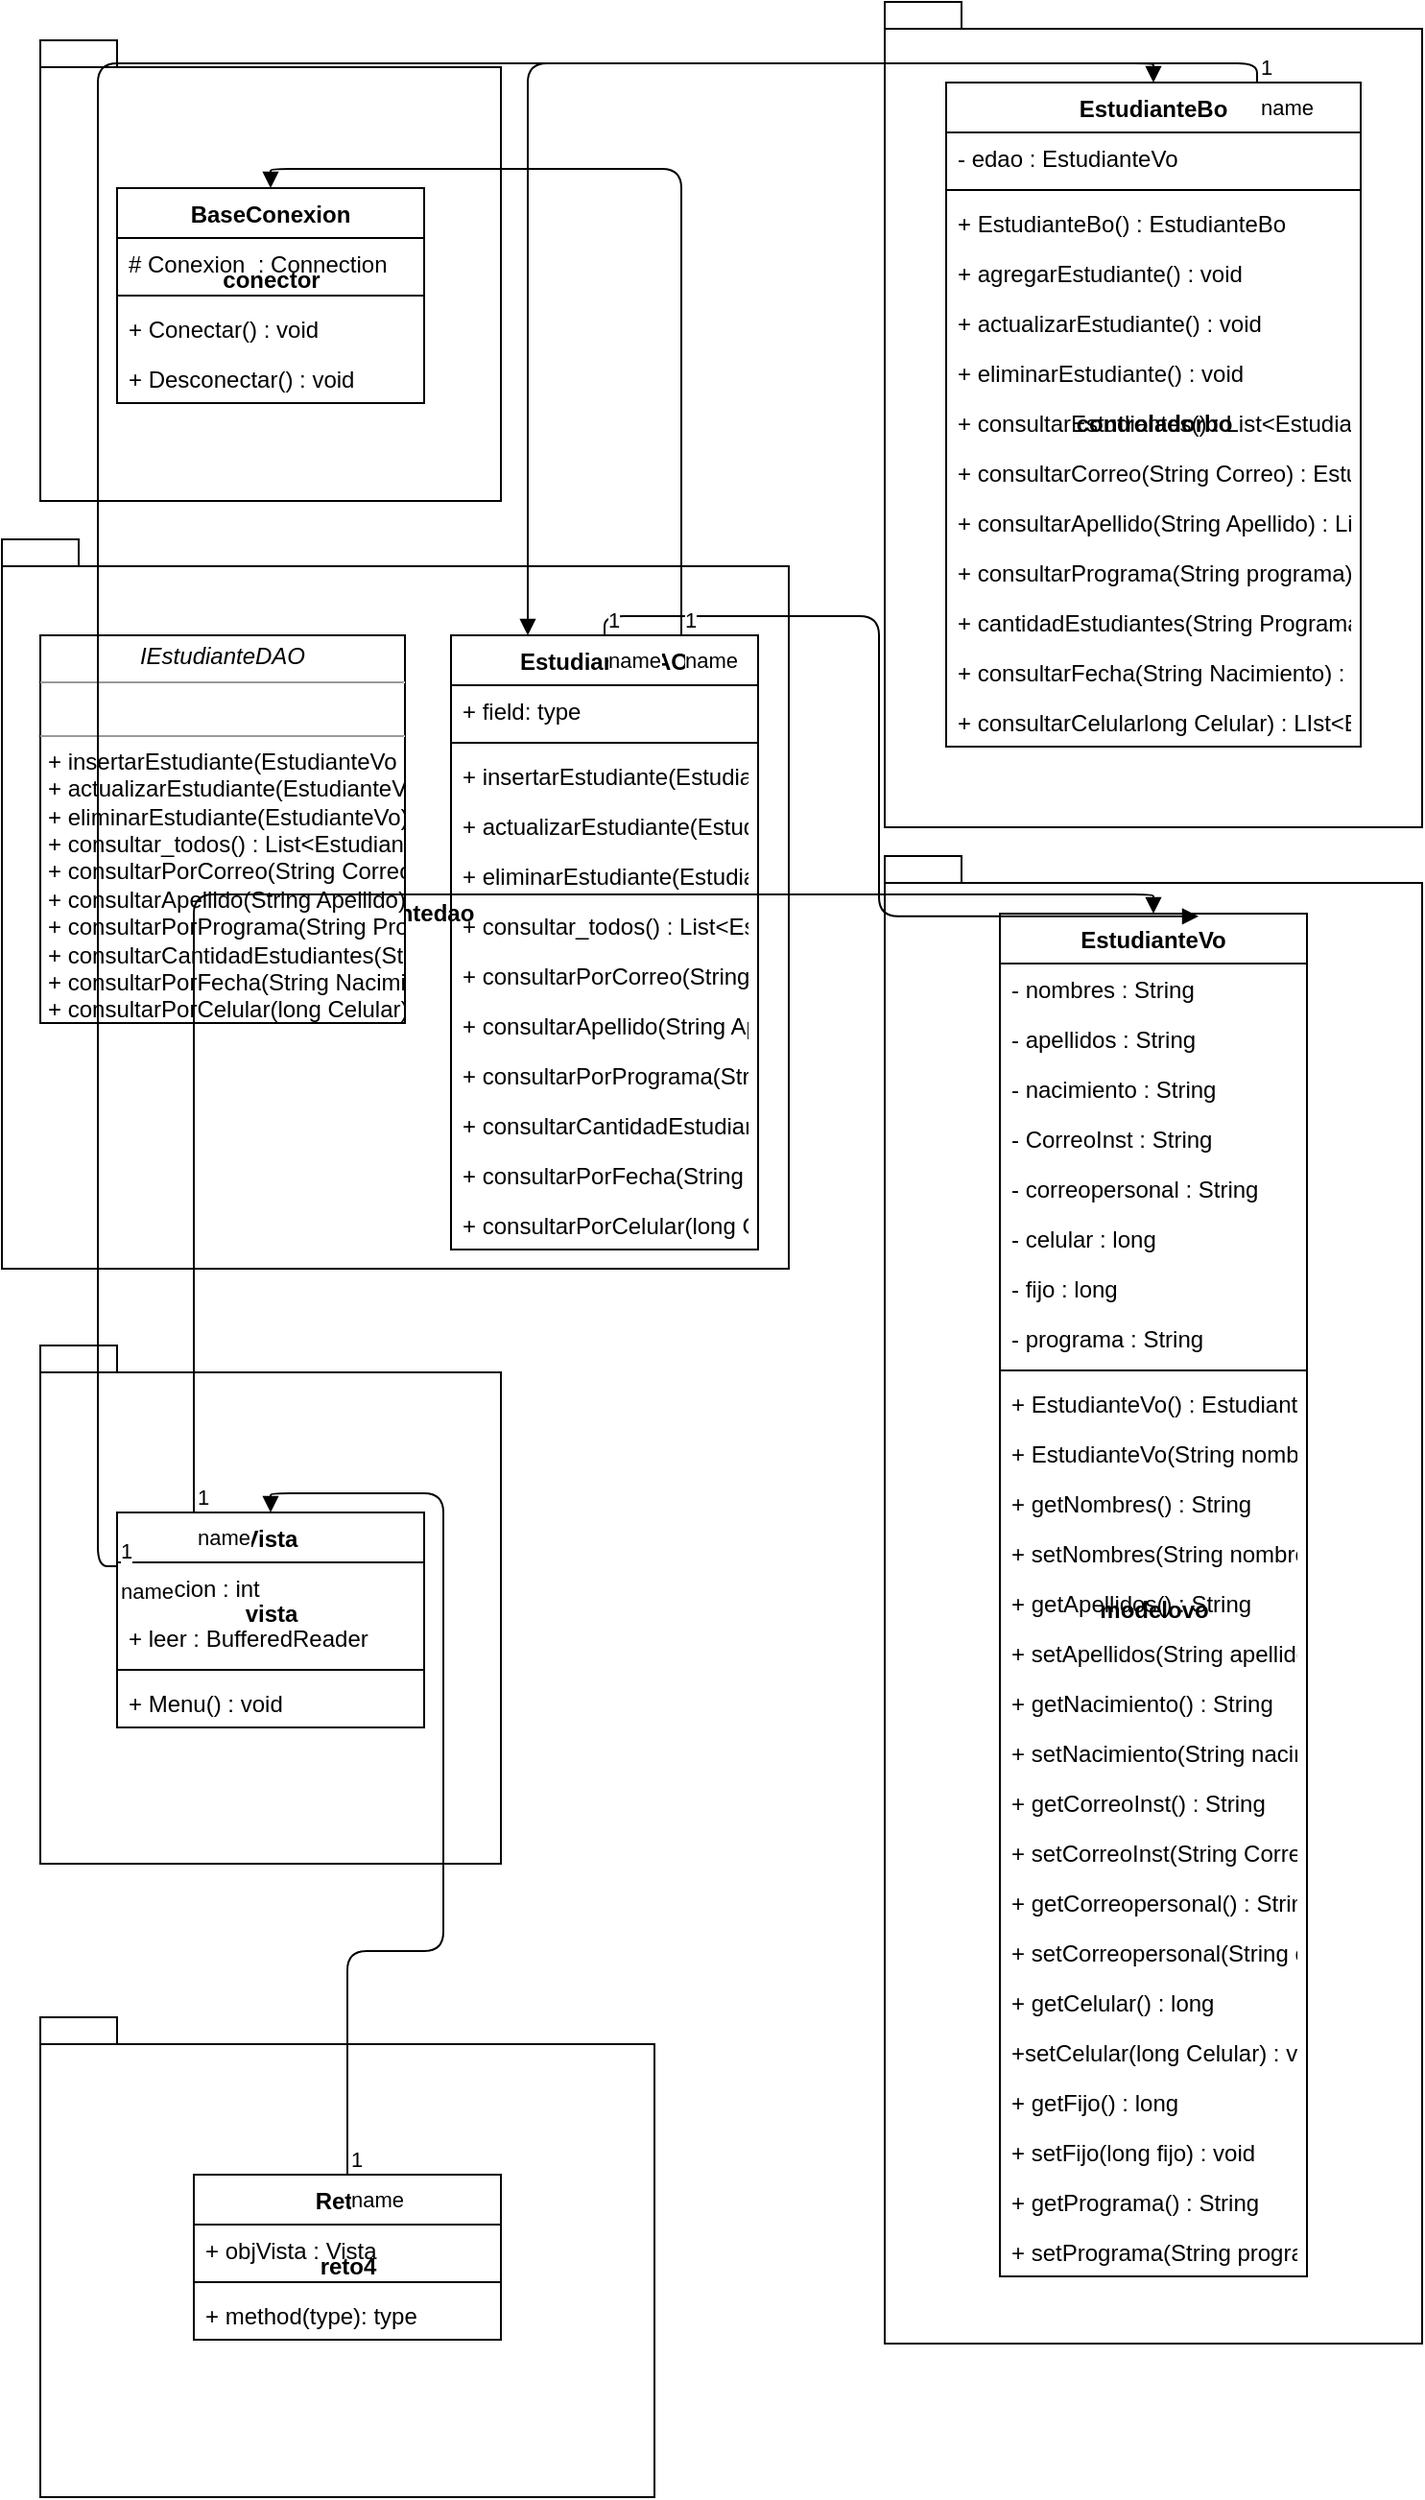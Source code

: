 <mxfile version="14.9.6" type="device"><diagram id="MXKsV69Gd10VDR83qoIP" name="Page-1"><mxGraphModel dx="1210" dy="612" grid="1" gridSize="10" guides="1" tooltips="1" connect="1" arrows="1" fold="1" page="1" pageScale="1" pageWidth="827" pageHeight="1169" math="0" shadow="0"><root><mxCell id="0"/><mxCell id="1" parent="0"/><mxCell id="3hE1u-LIbBLg8uFiTrGh-1" value="conector" style="shape=folder;fontStyle=1;spacingTop=10;tabWidth=40;tabHeight=14;tabPosition=left;html=1;" vertex="1" parent="1"><mxGeometry x="40" y="40" width="240" height="240" as="geometry"/></mxCell><mxCell id="3hE1u-LIbBLg8uFiTrGh-2" value="controladorbo" style="shape=folder;fontStyle=1;spacingTop=10;tabWidth=40;tabHeight=14;tabPosition=left;html=1;" vertex="1" parent="1"><mxGeometry x="480" y="20" width="280" height="430" as="geometry"/></mxCell><mxCell id="3hE1u-LIbBLg8uFiTrGh-3" value="estudiantedao" style="shape=folder;fontStyle=1;spacingTop=10;tabWidth=40;tabHeight=14;tabPosition=left;html=1;" vertex="1" parent="1"><mxGeometry x="20" y="300" width="410" height="380" as="geometry"/></mxCell><mxCell id="3hE1u-LIbBLg8uFiTrGh-4" value="modelovo" style="shape=folder;fontStyle=1;spacingTop=10;tabWidth=40;tabHeight=14;tabPosition=left;html=1;" vertex="1" parent="1"><mxGeometry x="480" y="465" width="280" height="775" as="geometry"/></mxCell><mxCell id="3hE1u-LIbBLg8uFiTrGh-5" value="reto4" style="shape=folder;fontStyle=1;spacingTop=10;tabWidth=40;tabHeight=14;tabPosition=left;html=1;" vertex="1" parent="1"><mxGeometry x="40" y="1070" width="320" height="250" as="geometry"/></mxCell><mxCell id="3hE1u-LIbBLg8uFiTrGh-6" value="vista" style="shape=folder;fontStyle=1;spacingTop=10;tabWidth=40;tabHeight=14;tabPosition=left;html=1;" vertex="1" parent="1"><mxGeometry x="40" y="720" width="240" height="270" as="geometry"/></mxCell><mxCell id="3hE1u-LIbBLg8uFiTrGh-7" value="BaseConexion" style="swimlane;fontStyle=1;align=center;verticalAlign=top;childLayout=stackLayout;horizontal=1;startSize=26;horizontalStack=0;resizeParent=1;resizeParentMax=0;resizeLast=0;collapsible=1;marginBottom=0;" vertex="1" parent="1"><mxGeometry x="80" y="117" width="160" height="112" as="geometry"/></mxCell><mxCell id="3hE1u-LIbBLg8uFiTrGh-8" value="# Conexion  : Connection" style="text;strokeColor=none;fillColor=none;align=left;verticalAlign=top;spacingLeft=4;spacingRight=4;overflow=hidden;rotatable=0;points=[[0,0.5],[1,0.5]];portConstraint=eastwest;" vertex="1" parent="3hE1u-LIbBLg8uFiTrGh-7"><mxGeometry y="26" width="160" height="26" as="geometry"/></mxCell><mxCell id="3hE1u-LIbBLg8uFiTrGh-9" value="" style="line;strokeWidth=1;fillColor=none;align=left;verticalAlign=middle;spacingTop=-1;spacingLeft=3;spacingRight=3;rotatable=0;labelPosition=right;points=[];portConstraint=eastwest;" vertex="1" parent="3hE1u-LIbBLg8uFiTrGh-7"><mxGeometry y="52" width="160" height="8" as="geometry"/></mxCell><mxCell id="3hE1u-LIbBLg8uFiTrGh-10" value="+ Conectar() : void" style="text;strokeColor=none;fillColor=none;align=left;verticalAlign=top;spacingLeft=4;spacingRight=4;overflow=hidden;rotatable=0;points=[[0,0.5],[1,0.5]];portConstraint=eastwest;" vertex="1" parent="3hE1u-LIbBLg8uFiTrGh-7"><mxGeometry y="60" width="160" height="26" as="geometry"/></mxCell><mxCell id="3hE1u-LIbBLg8uFiTrGh-11" value="+ Desconectar() : void" style="text;strokeColor=none;fillColor=none;align=left;verticalAlign=top;spacingLeft=4;spacingRight=4;overflow=hidden;rotatable=0;points=[[0,0.5],[1,0.5]];portConstraint=eastwest;" vertex="1" parent="3hE1u-LIbBLg8uFiTrGh-7"><mxGeometry y="86" width="160" height="26" as="geometry"/></mxCell><mxCell id="3hE1u-LIbBLg8uFiTrGh-12" value="EstudianteBo" style="swimlane;fontStyle=1;align=center;verticalAlign=top;childLayout=stackLayout;horizontal=1;startSize=26;horizontalStack=0;resizeParent=1;resizeParentMax=0;resizeLast=0;collapsible=1;marginBottom=0;" vertex="1" parent="1"><mxGeometry x="512" y="62" width="216" height="346" as="geometry"/></mxCell><mxCell id="3hE1u-LIbBLg8uFiTrGh-13" value="- edao : EstudianteVo" style="text;strokeColor=none;fillColor=none;align=left;verticalAlign=top;spacingLeft=4;spacingRight=4;overflow=hidden;rotatable=0;points=[[0,0.5],[1,0.5]];portConstraint=eastwest;" vertex="1" parent="3hE1u-LIbBLg8uFiTrGh-12"><mxGeometry y="26" width="216" height="26" as="geometry"/></mxCell><mxCell id="3hE1u-LIbBLg8uFiTrGh-14" value="" style="line;strokeWidth=1;fillColor=none;align=left;verticalAlign=middle;spacingTop=-1;spacingLeft=3;spacingRight=3;rotatable=0;labelPosition=right;points=[];portConstraint=eastwest;" vertex="1" parent="3hE1u-LIbBLg8uFiTrGh-12"><mxGeometry y="52" width="216" height="8" as="geometry"/></mxCell><mxCell id="3hE1u-LIbBLg8uFiTrGh-15" value="+ EstudianteBo() : EstudianteBo" style="text;strokeColor=none;fillColor=none;align=left;verticalAlign=top;spacingLeft=4;spacingRight=4;overflow=hidden;rotatable=0;points=[[0,0.5],[1,0.5]];portConstraint=eastwest;" vertex="1" parent="3hE1u-LIbBLg8uFiTrGh-12"><mxGeometry y="60" width="216" height="26" as="geometry"/></mxCell><mxCell id="3hE1u-LIbBLg8uFiTrGh-16" value="+ agregarEstudiante() : void" style="text;strokeColor=none;fillColor=none;align=left;verticalAlign=top;spacingLeft=4;spacingRight=4;overflow=hidden;rotatable=0;points=[[0,0.5],[1,0.5]];portConstraint=eastwest;" vertex="1" parent="3hE1u-LIbBLg8uFiTrGh-12"><mxGeometry y="86" width="216" height="26" as="geometry"/></mxCell><mxCell id="3hE1u-LIbBLg8uFiTrGh-17" value="+ actualizarEstudiante() : void" style="text;strokeColor=none;fillColor=none;align=left;verticalAlign=top;spacingLeft=4;spacingRight=4;overflow=hidden;rotatable=0;points=[[0,0.5],[1,0.5]];portConstraint=eastwest;" vertex="1" parent="3hE1u-LIbBLg8uFiTrGh-12"><mxGeometry y="112" width="216" height="26" as="geometry"/></mxCell><mxCell id="3hE1u-LIbBLg8uFiTrGh-18" value="+ eliminarEstudiante() : void" style="text;strokeColor=none;fillColor=none;align=left;verticalAlign=top;spacingLeft=4;spacingRight=4;overflow=hidden;rotatable=0;points=[[0,0.5],[1,0.5]];portConstraint=eastwest;" vertex="1" parent="3hE1u-LIbBLg8uFiTrGh-12"><mxGeometry y="138" width="216" height="26" as="geometry"/></mxCell><mxCell id="3hE1u-LIbBLg8uFiTrGh-19" value="+ consultarEstudiantes() : List&lt;EstudianteVo&gt;" style="text;strokeColor=none;fillColor=none;align=left;verticalAlign=top;spacingLeft=4;spacingRight=4;overflow=hidden;rotatable=0;points=[[0,0.5],[1,0.5]];portConstraint=eastwest;" vertex="1" parent="3hE1u-LIbBLg8uFiTrGh-12"><mxGeometry y="164" width="216" height="26" as="geometry"/></mxCell><mxCell id="3hE1u-LIbBLg8uFiTrGh-20" value="+ consultarCorreo(String Correo) : EstudianteVo" style="text;strokeColor=none;fillColor=none;align=left;verticalAlign=top;spacingLeft=4;spacingRight=4;overflow=hidden;rotatable=0;points=[[0,0.5],[1,0.5]];portConstraint=eastwest;" vertex="1" parent="3hE1u-LIbBLg8uFiTrGh-12"><mxGeometry y="190" width="216" height="26" as="geometry"/></mxCell><mxCell id="3hE1u-LIbBLg8uFiTrGh-21" value="+ consultarApellido(String Apellido) : List&lt;EstudianteVo&gt;" style="text;strokeColor=none;fillColor=none;align=left;verticalAlign=top;spacingLeft=4;spacingRight=4;overflow=hidden;rotatable=0;points=[[0,0.5],[1,0.5]];portConstraint=eastwest;" vertex="1" parent="3hE1u-LIbBLg8uFiTrGh-12"><mxGeometry y="216" width="216" height="26" as="geometry"/></mxCell><mxCell id="3hE1u-LIbBLg8uFiTrGh-22" value="+ consultarPrograma(String programa) : List&lt;EstudianteVo&gt;" style="text;strokeColor=none;fillColor=none;align=left;verticalAlign=top;spacingLeft=4;spacingRight=4;overflow=hidden;rotatable=0;points=[[0,0.5],[1,0.5]];portConstraint=eastwest;" vertex="1" parent="3hE1u-LIbBLg8uFiTrGh-12"><mxGeometry y="242" width="216" height="26" as="geometry"/></mxCell><mxCell id="3hE1u-LIbBLg8uFiTrGh-23" value="+ cantidadEstudiantes(String Programa) : int" style="text;strokeColor=none;fillColor=none;align=left;verticalAlign=top;spacingLeft=4;spacingRight=4;overflow=hidden;rotatable=0;points=[[0,0.5],[1,0.5]];portConstraint=eastwest;" vertex="1" parent="3hE1u-LIbBLg8uFiTrGh-12"><mxGeometry y="268" width="216" height="26" as="geometry"/></mxCell><mxCell id="3hE1u-LIbBLg8uFiTrGh-24" value="+ consultarFecha(String Nacimiento) : List&lt;EstudianteVo&gt;" style="text;strokeColor=none;fillColor=none;align=left;verticalAlign=top;spacingLeft=4;spacingRight=4;overflow=hidden;rotatable=0;points=[[0,0.5],[1,0.5]];portConstraint=eastwest;" vertex="1" parent="3hE1u-LIbBLg8uFiTrGh-12"><mxGeometry y="294" width="216" height="26" as="geometry"/></mxCell><mxCell id="3hE1u-LIbBLg8uFiTrGh-25" value="+ consultarCelularlong Celular) : LIst&lt;EstudianteVo&gt;" style="text;strokeColor=none;fillColor=none;align=left;verticalAlign=top;spacingLeft=4;spacingRight=4;overflow=hidden;rotatable=0;points=[[0,0.5],[1,0.5]];portConstraint=eastwest;" vertex="1" parent="3hE1u-LIbBLg8uFiTrGh-12"><mxGeometry y="320" width="216" height="26" as="geometry"/></mxCell><mxCell id="3hE1u-LIbBLg8uFiTrGh-28" value="EstudianteDAO" style="swimlane;fontStyle=1;align=center;verticalAlign=top;childLayout=stackLayout;horizontal=1;startSize=26;horizontalStack=0;resizeParent=1;resizeParentMax=0;resizeLast=0;collapsible=1;marginBottom=0;" vertex="1" parent="1"><mxGeometry x="254" y="350" width="160" height="320" as="geometry"/></mxCell><mxCell id="3hE1u-LIbBLg8uFiTrGh-29" value="+ field: type" style="text;strokeColor=none;fillColor=none;align=left;verticalAlign=top;spacingLeft=4;spacingRight=4;overflow=hidden;rotatable=0;points=[[0,0.5],[1,0.5]];portConstraint=eastwest;" vertex="1" parent="3hE1u-LIbBLg8uFiTrGh-28"><mxGeometry y="26" width="160" height="26" as="geometry"/></mxCell><mxCell id="3hE1u-LIbBLg8uFiTrGh-30" value="" style="line;strokeWidth=1;fillColor=none;align=left;verticalAlign=middle;spacingTop=-1;spacingLeft=3;spacingRight=3;rotatable=0;labelPosition=right;points=[];portConstraint=eastwest;" vertex="1" parent="3hE1u-LIbBLg8uFiTrGh-28"><mxGeometry y="52" width="160" height="8" as="geometry"/></mxCell><mxCell id="3hE1u-LIbBLg8uFiTrGh-31" value="+ insertarEstudiante(EstudianteVo estudiante) : boolean" style="text;strokeColor=none;fillColor=none;align=left;verticalAlign=top;spacingLeft=4;spacingRight=4;overflow=hidden;rotatable=0;points=[[0,0.5],[1,0.5]];portConstraint=eastwest;" vertex="1" parent="3hE1u-LIbBLg8uFiTrGh-28"><mxGeometry y="60" width="160" height="26" as="geometry"/></mxCell><mxCell id="3hE1u-LIbBLg8uFiTrGh-33" value="+ actualizarEstudiante(EstudianteVo estudiante) : boolean" style="text;strokeColor=none;fillColor=none;align=left;verticalAlign=top;spacingLeft=4;spacingRight=4;overflow=hidden;rotatable=0;points=[[0,0.5],[1,0.5]];portConstraint=eastwest;" vertex="1" parent="3hE1u-LIbBLg8uFiTrGh-28"><mxGeometry y="86" width="160" height="26" as="geometry"/></mxCell><mxCell id="3hE1u-LIbBLg8uFiTrGh-34" value="+ eliminarEstudiante(EstudianteVo) : boolean&#10;" style="text;strokeColor=none;fillColor=none;align=left;verticalAlign=top;spacingLeft=4;spacingRight=4;overflow=hidden;rotatable=0;points=[[0,0.5],[1,0.5]];portConstraint=eastwest;" vertex="1" parent="3hE1u-LIbBLg8uFiTrGh-28"><mxGeometry y="112" width="160" height="26" as="geometry"/></mxCell><mxCell id="3hE1u-LIbBLg8uFiTrGh-35" value="+ consultar_todos() : List&lt;EstudianteVo&gt;&#10;" style="text;strokeColor=none;fillColor=none;align=left;verticalAlign=top;spacingLeft=4;spacingRight=4;overflow=hidden;rotatable=0;points=[[0,0.5],[1,0.5]];portConstraint=eastwest;" vertex="1" parent="3hE1u-LIbBLg8uFiTrGh-28"><mxGeometry y="138" width="160" height="26" as="geometry"/></mxCell><mxCell id="3hE1u-LIbBLg8uFiTrGh-36" value="+ consultarPorCorreo(String CorreoInst) : Estudiantevo&#10;" style="text;strokeColor=none;fillColor=none;align=left;verticalAlign=top;spacingLeft=4;spacingRight=4;overflow=hidden;rotatable=0;points=[[0,0.5],[1,0.5]];portConstraint=eastwest;" vertex="1" parent="3hE1u-LIbBLg8uFiTrGh-28"><mxGeometry y="164" width="160" height="26" as="geometry"/></mxCell><mxCell id="3hE1u-LIbBLg8uFiTrGh-37" value="+ consultarApellido(String Apellido) : List&lt;EstudianteVo&gt;&#10;" style="text;strokeColor=none;fillColor=none;align=left;verticalAlign=top;spacingLeft=4;spacingRight=4;overflow=hidden;rotatable=0;points=[[0,0.5],[1,0.5]];portConstraint=eastwest;" vertex="1" parent="3hE1u-LIbBLg8uFiTrGh-28"><mxGeometry y="190" width="160" height="26" as="geometry"/></mxCell><mxCell id="3hE1u-LIbBLg8uFiTrGh-38" value="+ consultarPorPrograma(String Programa) : List&lt;EstudianteVo&gt;&#10;" style="text;strokeColor=none;fillColor=none;align=left;verticalAlign=top;spacingLeft=4;spacingRight=4;overflow=hidden;rotatable=0;points=[[0,0.5],[1,0.5]];portConstraint=eastwest;" vertex="1" parent="3hE1u-LIbBLg8uFiTrGh-28"><mxGeometry y="216" width="160" height="26" as="geometry"/></mxCell><mxCell id="3hE1u-LIbBLg8uFiTrGh-39" value="+ consultarCantidadEstudiantes(String Programa) : int&#10;" style="text;strokeColor=none;fillColor=none;align=left;verticalAlign=top;spacingLeft=4;spacingRight=4;overflow=hidden;rotatable=0;points=[[0,0.5],[1,0.5]];portConstraint=eastwest;" vertex="1" parent="3hE1u-LIbBLg8uFiTrGh-28"><mxGeometry y="242" width="160" height="26" as="geometry"/></mxCell><mxCell id="3hE1u-LIbBLg8uFiTrGh-40" value="+ consultarPorFecha(String Nacimiento) : List&lt;EstudianteVo&gt;&#10;" style="text;strokeColor=none;fillColor=none;align=left;verticalAlign=top;spacingLeft=4;spacingRight=4;overflow=hidden;rotatable=0;points=[[0,0.5],[1,0.5]];portConstraint=eastwest;" vertex="1" parent="3hE1u-LIbBLg8uFiTrGh-28"><mxGeometry y="268" width="160" height="26" as="geometry"/></mxCell><mxCell id="3hE1u-LIbBLg8uFiTrGh-41" value="+ consultarPorCelular(long Celular) : Listt&lt;EstudianteVo&gt;" style="text;strokeColor=none;fillColor=none;align=left;verticalAlign=top;spacingLeft=4;spacingRight=4;overflow=hidden;rotatable=0;points=[[0,0.5],[1,0.5]];portConstraint=eastwest;" vertex="1" parent="3hE1u-LIbBLg8uFiTrGh-28"><mxGeometry y="294" width="160" height="26" as="geometry"/></mxCell><mxCell id="3hE1u-LIbBLg8uFiTrGh-32" value="&lt;p style=&quot;margin: 0px ; margin-top: 4px ; text-align: center&quot;&gt;&lt;i&gt;IEstudianteDAO&lt;/i&gt;&lt;/p&gt;&lt;hr size=&quot;1&quot;&gt;&lt;p style=&quot;margin: 0px ; margin-left: 4px&quot;&gt;&lt;br&gt;&lt;/p&gt;&lt;hr size=&quot;1&quot;&gt;&lt;p style=&quot;margin: 0px ; margin-left: 4px&quot;&gt;+ insertarEstudiante(EstudianteVo estudiante) : boolean&lt;/p&gt;&lt;p style=&quot;margin: 0px ; margin-left: 4px&quot;&gt;+ actualizarEstudiante(EstudianteVo estudiante) : boolean&lt;/p&gt;&lt;p style=&quot;margin: 0px ; margin-left: 4px&quot;&gt;+ eliminarEstudiante(EstudianteVo) : boolean&lt;/p&gt;&lt;p style=&quot;margin: 0px ; margin-left: 4px&quot;&gt;+ consultar_todos() : List&amp;lt;EstudianteVo&amp;gt;&lt;/p&gt;&lt;p style=&quot;margin: 0px ; margin-left: 4px&quot;&gt;+ consultarPorCorreo(String CorreoInst) : Estudiantevo&lt;/p&gt;&lt;p style=&quot;margin: 0px ; margin-left: 4px&quot;&gt;+ consultarApellido(String Apellido) : List&amp;lt;EstudianteVo&amp;gt;&lt;/p&gt;&lt;p style=&quot;margin: 0px ; margin-left: 4px&quot;&gt;+ consultarPorPrograma(String Programa) : List&amp;lt;EstudianteVo&amp;gt;&lt;/p&gt;&lt;p style=&quot;margin: 0px ; margin-left: 4px&quot;&gt;+ consultarCantidadEstudiantes(String Programa) : int&lt;/p&gt;&lt;p style=&quot;margin: 0px ; margin-left: 4px&quot;&gt;+ consultarPorFecha(String Nacimiento) : List&amp;lt;EstudianteVo&amp;gt;&lt;/p&gt;&lt;p style=&quot;margin: 0px ; margin-left: 4px&quot;&gt;+ consultarPorCelular(long Celular) : Listt&amp;lt;EstudianteVo&amp;gt;&lt;/p&gt;" style="verticalAlign=top;align=left;overflow=fill;fontSize=12;fontFamily=Helvetica;html=1;" vertex="1" parent="1"><mxGeometry x="40" y="350" width="190" height="202" as="geometry"/></mxCell><mxCell id="3hE1u-LIbBLg8uFiTrGh-42" value="EstudianteVo" style="swimlane;fontStyle=1;align=center;verticalAlign=top;childLayout=stackLayout;horizontal=1;startSize=26;horizontalStack=0;resizeParent=1;resizeParentMax=0;resizeLast=0;collapsible=1;marginBottom=0;" vertex="1" parent="1"><mxGeometry x="540" y="495" width="160" height="710" as="geometry"/></mxCell><mxCell id="3hE1u-LIbBLg8uFiTrGh-43" value="- nombres : String" style="text;strokeColor=none;fillColor=none;align=left;verticalAlign=top;spacingLeft=4;spacingRight=4;overflow=hidden;rotatable=0;points=[[0,0.5],[1,0.5]];portConstraint=eastwest;" vertex="1" parent="3hE1u-LIbBLg8uFiTrGh-42"><mxGeometry y="26" width="160" height="26" as="geometry"/></mxCell><mxCell id="3hE1u-LIbBLg8uFiTrGh-46" value="- apellidos : String" style="text;strokeColor=none;fillColor=none;align=left;verticalAlign=top;spacingLeft=4;spacingRight=4;overflow=hidden;rotatable=0;points=[[0,0.5],[1,0.5]];portConstraint=eastwest;" vertex="1" parent="3hE1u-LIbBLg8uFiTrGh-42"><mxGeometry y="52" width="160" height="26" as="geometry"/></mxCell><mxCell id="3hE1u-LIbBLg8uFiTrGh-47" value="- nacimiento : String" style="text;strokeColor=none;fillColor=none;align=left;verticalAlign=top;spacingLeft=4;spacingRight=4;overflow=hidden;rotatable=0;points=[[0,0.5],[1,0.5]];portConstraint=eastwest;" vertex="1" parent="3hE1u-LIbBLg8uFiTrGh-42"><mxGeometry y="78" width="160" height="26" as="geometry"/></mxCell><mxCell id="3hE1u-LIbBLg8uFiTrGh-48" value="- CorreoInst : String" style="text;strokeColor=none;fillColor=none;align=left;verticalAlign=top;spacingLeft=4;spacingRight=4;overflow=hidden;rotatable=0;points=[[0,0.5],[1,0.5]];portConstraint=eastwest;" vertex="1" parent="3hE1u-LIbBLg8uFiTrGh-42"><mxGeometry y="104" width="160" height="26" as="geometry"/></mxCell><mxCell id="3hE1u-LIbBLg8uFiTrGh-49" value="- correopersonal : String" style="text;strokeColor=none;fillColor=none;align=left;verticalAlign=top;spacingLeft=4;spacingRight=4;overflow=hidden;rotatable=0;points=[[0,0.5],[1,0.5]];portConstraint=eastwest;" vertex="1" parent="3hE1u-LIbBLg8uFiTrGh-42"><mxGeometry y="130" width="160" height="26" as="geometry"/></mxCell><mxCell id="3hE1u-LIbBLg8uFiTrGh-50" value="- celular : long" style="text;strokeColor=none;fillColor=none;align=left;verticalAlign=top;spacingLeft=4;spacingRight=4;overflow=hidden;rotatable=0;points=[[0,0.5],[1,0.5]];portConstraint=eastwest;" vertex="1" parent="3hE1u-LIbBLg8uFiTrGh-42"><mxGeometry y="156" width="160" height="26" as="geometry"/></mxCell><mxCell id="3hE1u-LIbBLg8uFiTrGh-51" value="- fijo : long" style="text;strokeColor=none;fillColor=none;align=left;verticalAlign=top;spacingLeft=4;spacingRight=4;overflow=hidden;rotatable=0;points=[[0,0.5],[1,0.5]];portConstraint=eastwest;" vertex="1" parent="3hE1u-LIbBLg8uFiTrGh-42"><mxGeometry y="182" width="160" height="26" as="geometry"/></mxCell><mxCell id="3hE1u-LIbBLg8uFiTrGh-52" value="- programa : String" style="text;strokeColor=none;fillColor=none;align=left;verticalAlign=top;spacingLeft=4;spacingRight=4;overflow=hidden;rotatable=0;points=[[0,0.5],[1,0.5]];portConstraint=eastwest;" vertex="1" parent="3hE1u-LIbBLg8uFiTrGh-42"><mxGeometry y="208" width="160" height="26" as="geometry"/></mxCell><mxCell id="3hE1u-LIbBLg8uFiTrGh-44" value="" style="line;strokeWidth=1;fillColor=none;align=left;verticalAlign=middle;spacingTop=-1;spacingLeft=3;spacingRight=3;rotatable=0;labelPosition=right;points=[];portConstraint=eastwest;" vertex="1" parent="3hE1u-LIbBLg8uFiTrGh-42"><mxGeometry y="234" width="160" height="8" as="geometry"/></mxCell><mxCell id="3hE1u-LIbBLg8uFiTrGh-45" value="+ EstudianteVo() : EstudianteVo" style="text;strokeColor=none;fillColor=none;align=left;verticalAlign=top;spacingLeft=4;spacingRight=4;overflow=hidden;rotatable=0;points=[[0,0.5],[1,0.5]];portConstraint=eastwest;" vertex="1" parent="3hE1u-LIbBLg8uFiTrGh-42"><mxGeometry y="242" width="160" height="26" as="geometry"/></mxCell><mxCell id="3hE1u-LIbBLg8uFiTrGh-53" value="+ EstudianteVo(String nombres, String apellidos, String nacimiento, String CorreoInst, String correopersonal, long celular, long fijo, String programa) : EstudianteVo" style="text;strokeColor=none;fillColor=none;align=left;verticalAlign=top;spacingLeft=4;spacingRight=4;overflow=hidden;rotatable=0;points=[[0,0.5],[1,0.5]];portConstraint=eastwest;" vertex="1" parent="3hE1u-LIbBLg8uFiTrGh-42"><mxGeometry y="268" width="160" height="26" as="geometry"/></mxCell><mxCell id="3hE1u-LIbBLg8uFiTrGh-54" value="+ getNombres() : String" style="text;strokeColor=none;fillColor=none;align=left;verticalAlign=top;spacingLeft=4;spacingRight=4;overflow=hidden;rotatable=0;points=[[0,0.5],[1,0.5]];portConstraint=eastwest;" vertex="1" parent="3hE1u-LIbBLg8uFiTrGh-42"><mxGeometry y="294" width="160" height="26" as="geometry"/></mxCell><mxCell id="3hE1u-LIbBLg8uFiTrGh-55" value="+ setNombres(String nombres) : void" style="text;strokeColor=none;fillColor=none;align=left;verticalAlign=top;spacingLeft=4;spacingRight=4;overflow=hidden;rotatable=0;points=[[0,0.5],[1,0.5]];portConstraint=eastwest;" vertex="1" parent="3hE1u-LIbBLg8uFiTrGh-42"><mxGeometry y="320" width="160" height="26" as="geometry"/></mxCell><mxCell id="3hE1u-LIbBLg8uFiTrGh-56" value="+ getApellidos() : String" style="text;strokeColor=none;fillColor=none;align=left;verticalAlign=top;spacingLeft=4;spacingRight=4;overflow=hidden;rotatable=0;points=[[0,0.5],[1,0.5]];portConstraint=eastwest;" vertex="1" parent="3hE1u-LIbBLg8uFiTrGh-42"><mxGeometry y="346" width="160" height="26" as="geometry"/></mxCell><mxCell id="3hE1u-LIbBLg8uFiTrGh-57" value="+ setApellidos(String apellidos) : void" style="text;strokeColor=none;fillColor=none;align=left;verticalAlign=top;spacingLeft=4;spacingRight=4;overflow=hidden;rotatable=0;points=[[0,0.5],[1,0.5]];portConstraint=eastwest;" vertex="1" parent="3hE1u-LIbBLg8uFiTrGh-42"><mxGeometry y="372" width="160" height="26" as="geometry"/></mxCell><mxCell id="3hE1u-LIbBLg8uFiTrGh-58" value="+ getNacimiento() : String" style="text;strokeColor=none;fillColor=none;align=left;verticalAlign=top;spacingLeft=4;spacingRight=4;overflow=hidden;rotatable=0;points=[[0,0.5],[1,0.5]];portConstraint=eastwest;" vertex="1" parent="3hE1u-LIbBLg8uFiTrGh-42"><mxGeometry y="398" width="160" height="26" as="geometry"/></mxCell><mxCell id="3hE1u-LIbBLg8uFiTrGh-59" value="+ setNacimiento(String nacimiento) : void" style="text;strokeColor=none;fillColor=none;align=left;verticalAlign=top;spacingLeft=4;spacingRight=4;overflow=hidden;rotatable=0;points=[[0,0.5],[1,0.5]];portConstraint=eastwest;" vertex="1" parent="3hE1u-LIbBLg8uFiTrGh-42"><mxGeometry y="424" width="160" height="26" as="geometry"/></mxCell><mxCell id="3hE1u-LIbBLg8uFiTrGh-60" value="+ getCorreoInst() : String" style="text;strokeColor=none;fillColor=none;align=left;verticalAlign=top;spacingLeft=4;spacingRight=4;overflow=hidden;rotatable=0;points=[[0,0.5],[1,0.5]];portConstraint=eastwest;" vertex="1" parent="3hE1u-LIbBLg8uFiTrGh-42"><mxGeometry y="450" width="160" height="26" as="geometry"/></mxCell><mxCell id="3hE1u-LIbBLg8uFiTrGh-61" value="+ setCorreoInst(String CorreoInst) : void" style="text;strokeColor=none;fillColor=none;align=left;verticalAlign=top;spacingLeft=4;spacingRight=4;overflow=hidden;rotatable=0;points=[[0,0.5],[1,0.5]];portConstraint=eastwest;" vertex="1" parent="3hE1u-LIbBLg8uFiTrGh-42"><mxGeometry y="476" width="160" height="26" as="geometry"/></mxCell><mxCell id="3hE1u-LIbBLg8uFiTrGh-62" value="+ getCorreopersonal() : String" style="text;strokeColor=none;fillColor=none;align=left;verticalAlign=top;spacingLeft=4;spacingRight=4;overflow=hidden;rotatable=0;points=[[0,0.5],[1,0.5]];portConstraint=eastwest;" vertex="1" parent="3hE1u-LIbBLg8uFiTrGh-42"><mxGeometry y="502" width="160" height="26" as="geometry"/></mxCell><mxCell id="3hE1u-LIbBLg8uFiTrGh-63" value="+ setCorreopersonal(String correopersonal) : void" style="text;strokeColor=none;fillColor=none;align=left;verticalAlign=top;spacingLeft=4;spacingRight=4;overflow=hidden;rotatable=0;points=[[0,0.5],[1,0.5]];portConstraint=eastwest;" vertex="1" parent="3hE1u-LIbBLg8uFiTrGh-42"><mxGeometry y="528" width="160" height="26" as="geometry"/></mxCell><mxCell id="3hE1u-LIbBLg8uFiTrGh-64" value="+ getCelular() : long" style="text;strokeColor=none;fillColor=none;align=left;verticalAlign=top;spacingLeft=4;spacingRight=4;overflow=hidden;rotatable=0;points=[[0,0.5],[1,0.5]];portConstraint=eastwest;" vertex="1" parent="3hE1u-LIbBLg8uFiTrGh-42"><mxGeometry y="554" width="160" height="26" as="geometry"/></mxCell><mxCell id="3hE1u-LIbBLg8uFiTrGh-65" value="+setCelular(long Celular) : void" style="text;strokeColor=none;fillColor=none;align=left;verticalAlign=top;spacingLeft=4;spacingRight=4;overflow=hidden;rotatable=0;points=[[0,0.5],[1,0.5]];portConstraint=eastwest;" vertex="1" parent="3hE1u-LIbBLg8uFiTrGh-42"><mxGeometry y="580" width="160" height="26" as="geometry"/></mxCell><mxCell id="3hE1u-LIbBLg8uFiTrGh-66" value="+ getFijo() : long" style="text;strokeColor=none;fillColor=none;align=left;verticalAlign=top;spacingLeft=4;spacingRight=4;overflow=hidden;rotatable=0;points=[[0,0.5],[1,0.5]];portConstraint=eastwest;" vertex="1" parent="3hE1u-LIbBLg8uFiTrGh-42"><mxGeometry y="606" width="160" height="26" as="geometry"/></mxCell><mxCell id="3hE1u-LIbBLg8uFiTrGh-67" value="+ setFijo(long fijo) : void" style="text;strokeColor=none;fillColor=none;align=left;verticalAlign=top;spacingLeft=4;spacingRight=4;overflow=hidden;rotatable=0;points=[[0,0.5],[1,0.5]];portConstraint=eastwest;" vertex="1" parent="3hE1u-LIbBLg8uFiTrGh-42"><mxGeometry y="632" width="160" height="26" as="geometry"/></mxCell><mxCell id="3hE1u-LIbBLg8uFiTrGh-68" value="+ getPrograma() : String" style="text;strokeColor=none;fillColor=none;align=left;verticalAlign=top;spacingLeft=4;spacingRight=4;overflow=hidden;rotatable=0;points=[[0,0.5],[1,0.5]];portConstraint=eastwest;" vertex="1" parent="3hE1u-LIbBLg8uFiTrGh-42"><mxGeometry y="658" width="160" height="26" as="geometry"/></mxCell><mxCell id="3hE1u-LIbBLg8uFiTrGh-69" value="+ setPrograma(String programa) : void" style="text;strokeColor=none;fillColor=none;align=left;verticalAlign=top;spacingLeft=4;spacingRight=4;overflow=hidden;rotatable=0;points=[[0,0.5],[1,0.5]];portConstraint=eastwest;" vertex="1" parent="3hE1u-LIbBLg8uFiTrGh-42"><mxGeometry y="684" width="160" height="26" as="geometry"/></mxCell><mxCell id="3hE1u-LIbBLg8uFiTrGh-70" value="Vista" style="swimlane;fontStyle=1;align=center;verticalAlign=top;childLayout=stackLayout;horizontal=1;startSize=26;horizontalStack=0;resizeParent=1;resizeParentMax=0;resizeLast=0;collapsible=1;marginBottom=0;" vertex="1" parent="1"><mxGeometry x="80" y="807" width="160" height="112" as="geometry"/></mxCell><mxCell id="3hE1u-LIbBLg8uFiTrGh-71" value="+ opcion : int" style="text;strokeColor=none;fillColor=none;align=left;verticalAlign=top;spacingLeft=4;spacingRight=4;overflow=hidden;rotatable=0;points=[[0,0.5],[1,0.5]];portConstraint=eastwest;" vertex="1" parent="3hE1u-LIbBLg8uFiTrGh-70"><mxGeometry y="26" width="160" height="26" as="geometry"/></mxCell><mxCell id="3hE1u-LIbBLg8uFiTrGh-74" value="+ leer : BufferedReader" style="text;strokeColor=none;fillColor=none;align=left;verticalAlign=top;spacingLeft=4;spacingRight=4;overflow=hidden;rotatable=0;points=[[0,0.5],[1,0.5]];portConstraint=eastwest;" vertex="1" parent="3hE1u-LIbBLg8uFiTrGh-70"><mxGeometry y="52" width="160" height="26" as="geometry"/></mxCell><mxCell id="3hE1u-LIbBLg8uFiTrGh-72" value="" style="line;strokeWidth=1;fillColor=none;align=left;verticalAlign=middle;spacingTop=-1;spacingLeft=3;spacingRight=3;rotatable=0;labelPosition=right;points=[];portConstraint=eastwest;" vertex="1" parent="3hE1u-LIbBLg8uFiTrGh-70"><mxGeometry y="78" width="160" height="8" as="geometry"/></mxCell><mxCell id="3hE1u-LIbBLg8uFiTrGh-73" value="+ Menu() : void" style="text;strokeColor=none;fillColor=none;align=left;verticalAlign=top;spacingLeft=4;spacingRight=4;overflow=hidden;rotatable=0;points=[[0,0.5],[1,0.5]];portConstraint=eastwest;" vertex="1" parent="3hE1u-LIbBLg8uFiTrGh-70"><mxGeometry y="86" width="160" height="26" as="geometry"/></mxCell><mxCell id="3hE1u-LIbBLg8uFiTrGh-75" value="Reto4" style="swimlane;fontStyle=1;align=center;verticalAlign=top;childLayout=stackLayout;horizontal=1;startSize=26;horizontalStack=0;resizeParent=1;resizeParentMax=0;resizeLast=0;collapsible=1;marginBottom=0;" vertex="1" parent="1"><mxGeometry x="120" y="1152" width="160" height="86" as="geometry"/></mxCell><mxCell id="3hE1u-LIbBLg8uFiTrGh-76" value="+ objVista : Vista" style="text;strokeColor=none;fillColor=none;align=left;verticalAlign=top;spacingLeft=4;spacingRight=4;overflow=hidden;rotatable=0;points=[[0,0.5],[1,0.5]];portConstraint=eastwest;" vertex="1" parent="3hE1u-LIbBLg8uFiTrGh-75"><mxGeometry y="26" width="160" height="26" as="geometry"/></mxCell><mxCell id="3hE1u-LIbBLg8uFiTrGh-77" value="" style="line;strokeWidth=1;fillColor=none;align=left;verticalAlign=middle;spacingTop=-1;spacingLeft=3;spacingRight=3;rotatable=0;labelPosition=right;points=[];portConstraint=eastwest;" vertex="1" parent="3hE1u-LIbBLg8uFiTrGh-75"><mxGeometry y="52" width="160" height="8" as="geometry"/></mxCell><mxCell id="3hE1u-LIbBLg8uFiTrGh-78" value="+ method(type): type" style="text;strokeColor=none;fillColor=none;align=left;verticalAlign=top;spacingLeft=4;spacingRight=4;overflow=hidden;rotatable=0;points=[[0,0.5],[1,0.5]];portConstraint=eastwest;" vertex="1" parent="3hE1u-LIbBLg8uFiTrGh-75"><mxGeometry y="60" width="160" height="26" as="geometry"/></mxCell><mxCell id="3hE1u-LIbBLg8uFiTrGh-79" value="name" style="endArrow=block;endFill=1;html=1;edgeStyle=orthogonalEdgeStyle;align=left;verticalAlign=top;exitX=0.5;exitY=0;exitDx=0;exitDy=0;entryX=0.5;entryY=0;entryDx=0;entryDy=0;" edge="1" parent="1" source="3hE1u-LIbBLg8uFiTrGh-75" target="3hE1u-LIbBLg8uFiTrGh-70"><mxGeometry x="-1" relative="1" as="geometry"><mxPoint x="290" y="1340" as="sourcePoint"/><mxPoint x="450" y="1340" as="targetPoint"/></mxGeometry></mxCell><mxCell id="3hE1u-LIbBLg8uFiTrGh-80" value="1" style="edgeLabel;resizable=0;html=1;align=left;verticalAlign=bottom;" connectable="0" vertex="1" parent="3hE1u-LIbBLg8uFiTrGh-79"><mxGeometry x="-1" relative="1" as="geometry"/></mxCell><mxCell id="3hE1u-LIbBLg8uFiTrGh-81" value="name" style="endArrow=block;endFill=1;html=1;edgeStyle=orthogonalEdgeStyle;align=left;verticalAlign=top;exitX=0.25;exitY=0;exitDx=0;exitDy=0;entryX=0.5;entryY=0;entryDx=0;entryDy=0;" edge="1" parent="1" source="3hE1u-LIbBLg8uFiTrGh-70" target="3hE1u-LIbBLg8uFiTrGh-42"><mxGeometry x="-1" relative="1" as="geometry"><mxPoint x="290" y="840" as="sourcePoint"/><mxPoint x="450" y="840" as="targetPoint"/></mxGeometry></mxCell><mxCell id="3hE1u-LIbBLg8uFiTrGh-82" value="1" style="edgeLabel;resizable=0;html=1;align=left;verticalAlign=bottom;" connectable="0" vertex="1" parent="3hE1u-LIbBLg8uFiTrGh-81"><mxGeometry x="-1" relative="1" as="geometry"/></mxCell><mxCell id="3hE1u-LIbBLg8uFiTrGh-83" value="name" style="endArrow=block;endFill=1;html=1;edgeStyle=orthogonalEdgeStyle;align=left;verticalAlign=top;exitX=0;exitY=0.25;exitDx=0;exitDy=0;entryX=0.5;entryY=0;entryDx=0;entryDy=0;" edge="1" parent="1" source="3hE1u-LIbBLg8uFiTrGh-70" target="3hE1u-LIbBLg8uFiTrGh-12"><mxGeometry x="-1" relative="1" as="geometry"><mxPoint x="290" y="590" as="sourcePoint"/><mxPoint x="450" y="590" as="targetPoint"/></mxGeometry></mxCell><mxCell id="3hE1u-LIbBLg8uFiTrGh-84" value="1" style="edgeLabel;resizable=0;html=1;align=left;verticalAlign=bottom;" connectable="0" vertex="1" parent="3hE1u-LIbBLg8uFiTrGh-83"><mxGeometry x="-1" relative="1" as="geometry"/></mxCell><mxCell id="3hE1u-LIbBLg8uFiTrGh-85" value="name" style="endArrow=block;endFill=1;html=1;edgeStyle=orthogonalEdgeStyle;align=left;verticalAlign=top;exitX=0.5;exitY=0;exitDx=0;exitDy=0;entryX=0.647;entryY=0.002;entryDx=0;entryDy=0;entryPerimeter=0;" edge="1" parent="1" source="3hE1u-LIbBLg8uFiTrGh-28" target="3hE1u-LIbBLg8uFiTrGh-42"><mxGeometry x="-1" relative="1" as="geometry"><mxPoint x="290" y="470" as="sourcePoint"/><mxPoint x="450" y="470" as="targetPoint"/></mxGeometry></mxCell><mxCell id="3hE1u-LIbBLg8uFiTrGh-86" value="1" style="edgeLabel;resizable=0;html=1;align=left;verticalAlign=bottom;" connectable="0" vertex="1" parent="3hE1u-LIbBLg8uFiTrGh-85"><mxGeometry x="-1" relative="1" as="geometry"/></mxCell><mxCell id="3hE1u-LIbBLg8uFiTrGh-87" value="name" style="endArrow=block;endFill=1;html=1;edgeStyle=orthogonalEdgeStyle;align=left;verticalAlign=top;exitX=0.75;exitY=0;exitDx=0;exitDy=0;entryX=0.25;entryY=0;entryDx=0;entryDy=0;" edge="1" parent="1" source="3hE1u-LIbBLg8uFiTrGh-12" target="3hE1u-LIbBLg8uFiTrGh-28"><mxGeometry x="-1" relative="1" as="geometry"><mxPoint x="280" y="240" as="sourcePoint"/><mxPoint x="440" y="240" as="targetPoint"/></mxGeometry></mxCell><mxCell id="3hE1u-LIbBLg8uFiTrGh-88" value="1" style="edgeLabel;resizable=0;html=1;align=left;verticalAlign=bottom;" connectable="0" vertex="1" parent="3hE1u-LIbBLg8uFiTrGh-87"><mxGeometry x="-1" relative="1" as="geometry"/></mxCell><mxCell id="3hE1u-LIbBLg8uFiTrGh-89" value="name" style="endArrow=block;endFill=1;html=1;edgeStyle=orthogonalEdgeStyle;align=left;verticalAlign=top;exitX=0.75;exitY=0;exitDx=0;exitDy=0;entryX=0.5;entryY=0;entryDx=0;entryDy=0;" edge="1" parent="1" source="3hE1u-LIbBLg8uFiTrGh-28" target="3hE1u-LIbBLg8uFiTrGh-7"><mxGeometry x="-1" relative="1" as="geometry"><mxPoint x="290" y="220" as="sourcePoint"/><mxPoint x="450" y="220" as="targetPoint"/></mxGeometry></mxCell><mxCell id="3hE1u-LIbBLg8uFiTrGh-90" value="1" style="edgeLabel;resizable=0;html=1;align=left;verticalAlign=bottom;" connectable="0" vertex="1" parent="3hE1u-LIbBLg8uFiTrGh-89"><mxGeometry x="-1" relative="1" as="geometry"/></mxCell></root></mxGraphModel></diagram></mxfile>